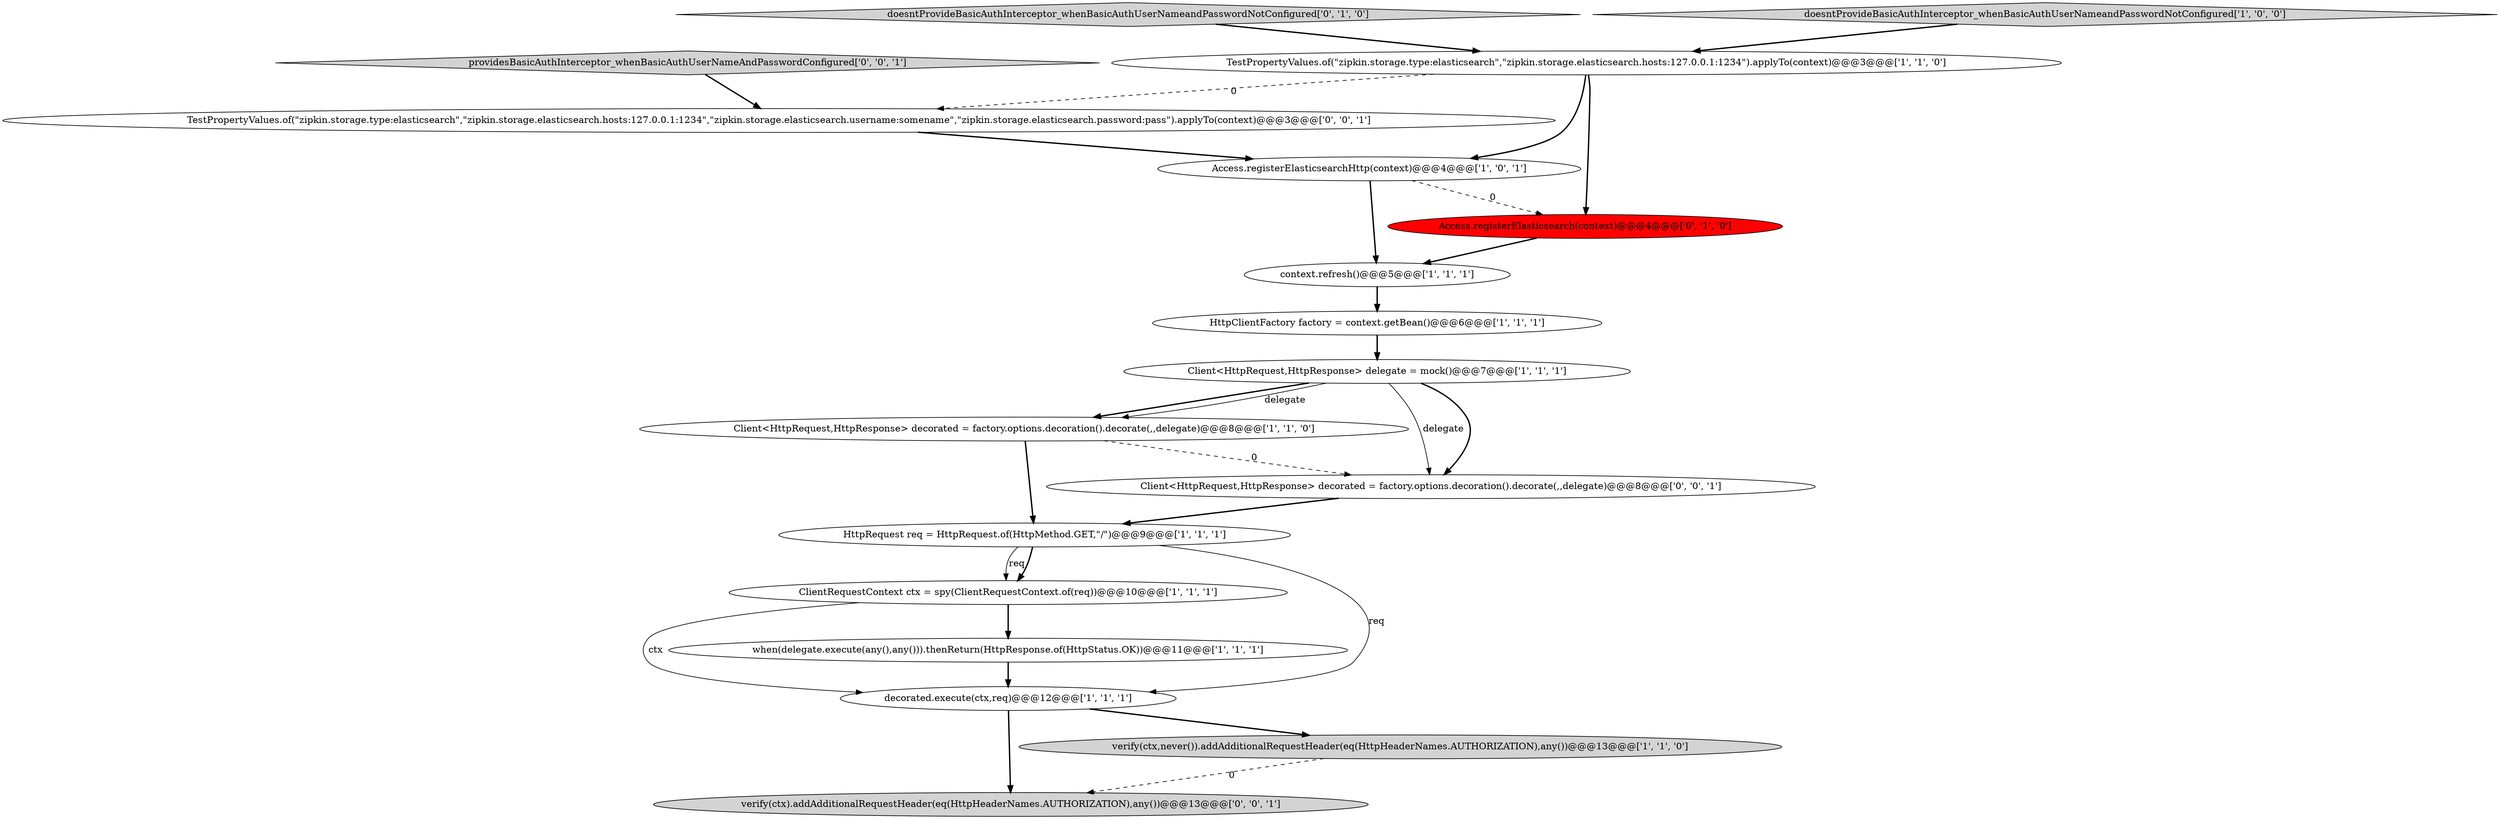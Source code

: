 digraph {
4 [style = filled, label = "ClientRequestContext ctx = spy(ClientRequestContext.of(req))@@@10@@@['1', '1', '1']", fillcolor = white, shape = ellipse image = "AAA0AAABBB1BBB"];
3 [style = filled, label = "Client<HttpRequest,HttpResponse> decorated = factory.options.decoration().decorate(,,delegate)@@@8@@@['1', '1', '0']", fillcolor = white, shape = ellipse image = "AAA0AAABBB1BBB"];
14 [style = filled, label = "verify(ctx).addAdditionalRequestHeader(eq(HttpHeaderNames.AUTHORIZATION),any())@@@13@@@['0', '0', '1']", fillcolor = lightgray, shape = ellipse image = "AAA0AAABBB3BBB"];
5 [style = filled, label = "HttpRequest req = HttpRequest.of(HttpMethod.GET,\"/\")@@@9@@@['1', '1', '1']", fillcolor = white, shape = ellipse image = "AAA0AAABBB1BBB"];
12 [style = filled, label = "doesntProvideBasicAuthInterceptor_whenBasicAuthUserNameandPasswordNotConfigured['0', '1', '0']", fillcolor = lightgray, shape = diamond image = "AAA0AAABBB2BBB"];
0 [style = filled, label = "verify(ctx,never()).addAdditionalRequestHeader(eq(HttpHeaderNames.AUTHORIZATION),any())@@@13@@@['1', '1', '0']", fillcolor = lightgray, shape = ellipse image = "AAA0AAABBB1BBB"];
6 [style = filled, label = "Client<HttpRequest,HttpResponse> delegate = mock()@@@7@@@['1', '1', '1']", fillcolor = white, shape = ellipse image = "AAA0AAABBB1BBB"];
11 [style = filled, label = "doesntProvideBasicAuthInterceptor_whenBasicAuthUserNameandPasswordNotConfigured['1', '0', '0']", fillcolor = lightgray, shape = diamond image = "AAA0AAABBB1BBB"];
16 [style = filled, label = "Client<HttpRequest,HttpResponse> decorated = factory.options.decoration().decorate(,,delegate)@@@8@@@['0', '0', '1']", fillcolor = white, shape = ellipse image = "AAA0AAABBB3BBB"];
9 [style = filled, label = "TestPropertyValues.of(\"zipkin.storage.type:elasticsearch\",\"zipkin.storage.elasticsearch.hosts:127.0.0.1:1234\").applyTo(context)@@@3@@@['1', '1', '0']", fillcolor = white, shape = ellipse image = "AAA0AAABBB1BBB"];
1 [style = filled, label = "Access.registerElasticsearchHttp(context)@@@4@@@['1', '0', '1']", fillcolor = white, shape = ellipse image = "AAA0AAABBB1BBB"];
2 [style = filled, label = "context.refresh()@@@5@@@['1', '1', '1']", fillcolor = white, shape = ellipse image = "AAA0AAABBB1BBB"];
8 [style = filled, label = "HttpClientFactory factory = context.getBean()@@@6@@@['1', '1', '1']", fillcolor = white, shape = ellipse image = "AAA0AAABBB1BBB"];
15 [style = filled, label = "TestPropertyValues.of(\"zipkin.storage.type:elasticsearch\",\"zipkin.storage.elasticsearch.hosts:127.0.0.1:1234\",\"zipkin.storage.elasticsearch.username:somename\",\"zipkin.storage.elasticsearch.password:pass\").applyTo(context)@@@3@@@['0', '0', '1']", fillcolor = white, shape = ellipse image = "AAA0AAABBB3BBB"];
10 [style = filled, label = "decorated.execute(ctx,req)@@@12@@@['1', '1', '1']", fillcolor = white, shape = ellipse image = "AAA0AAABBB1BBB"];
13 [style = filled, label = "Access.registerElasticsearch(context)@@@4@@@['0', '1', '0']", fillcolor = red, shape = ellipse image = "AAA1AAABBB2BBB"];
7 [style = filled, label = "when(delegate.execute(any(),any())).thenReturn(HttpResponse.of(HttpStatus.OK))@@@11@@@['1', '1', '1']", fillcolor = white, shape = ellipse image = "AAA0AAABBB1BBB"];
17 [style = filled, label = "providesBasicAuthInterceptor_whenBasicAuthUserNameAndPasswordConfigured['0', '0', '1']", fillcolor = lightgray, shape = diamond image = "AAA0AAABBB3BBB"];
6->3 [style = bold, label=""];
5->4 [style = solid, label="req"];
10->14 [style = bold, label=""];
7->10 [style = bold, label=""];
5->10 [style = solid, label="req"];
8->6 [style = bold, label=""];
6->16 [style = solid, label="delegate"];
11->9 [style = bold, label=""];
12->9 [style = bold, label=""];
4->7 [style = bold, label=""];
1->13 [style = dashed, label="0"];
0->14 [style = dashed, label="0"];
3->5 [style = bold, label=""];
6->16 [style = bold, label=""];
10->0 [style = bold, label=""];
5->4 [style = bold, label=""];
17->15 [style = bold, label=""];
16->5 [style = bold, label=""];
9->13 [style = bold, label=""];
1->2 [style = bold, label=""];
9->1 [style = bold, label=""];
6->3 [style = solid, label="delegate"];
4->10 [style = solid, label="ctx"];
3->16 [style = dashed, label="0"];
2->8 [style = bold, label=""];
9->15 [style = dashed, label="0"];
13->2 [style = bold, label=""];
15->1 [style = bold, label=""];
}
